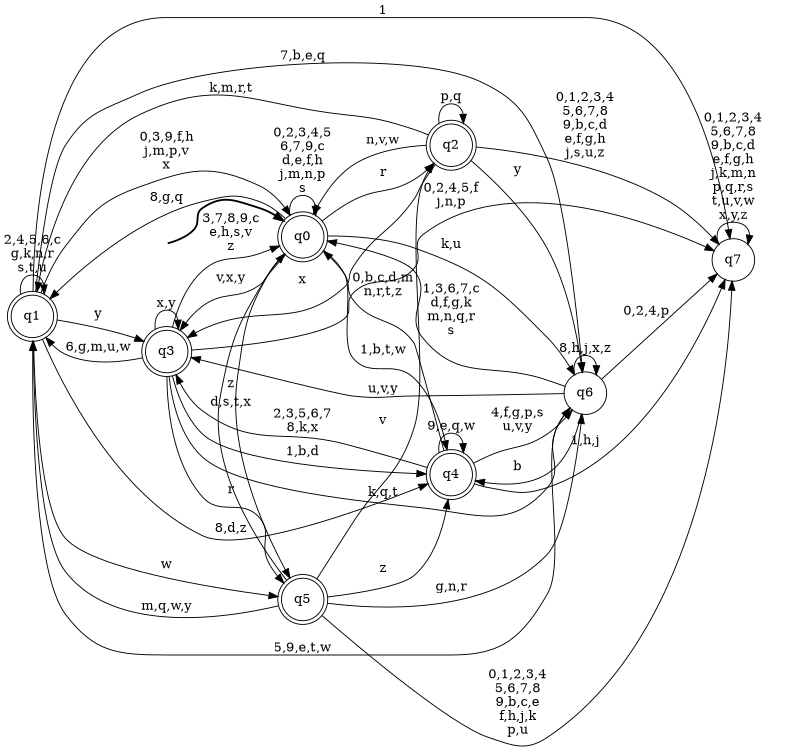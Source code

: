 digraph BlueStar {
__start0 [style = invis, shape = none, label = "", width = 0, height = 0];

rankdir=LR;
size="8,5";

s0 [style="rounded,filled", color="black", fillcolor="white" shape="doublecircle", label="q0"];
s1 [style="rounded,filled", color="black", fillcolor="white" shape="doublecircle", label="q1"];
s2 [style="rounded,filled", color="black", fillcolor="white" shape="doublecircle", label="q2"];
s3 [style="rounded,filled", color="black", fillcolor="white" shape="doublecircle", label="q3"];
s4 [style="rounded,filled", color="black", fillcolor="white" shape="doublecircle", label="q4"];
s5 [style="rounded,filled", color="black", fillcolor="white" shape="doublecircle", label="q5"];
s6 [style="filled", color="black", fillcolor="white" shape="circle", label="q6"];
s7 [style="filled", color="black", fillcolor="white" shape="circle", label="q7"];
subgraph cluster_main { 
	graph [pad=".75", ranksep="0.15", nodesep="0.15"];
	 style=invis; 
	__start0 -> s0 [penwidth=2];
}
s0 -> s0 [label="0,2,3,4,5\n6,7,9,c\nd,e,f,h\nj,m,n,p\ns"];
s0 -> s1 [label="8,g,q"];
s0 -> s2 [label="r"];
s0 -> s3 [label="v,x,y"];
s0 -> s4 [label="1,b,t,w"];
s0 -> s5 [label="z"];
s0 -> s6 [label="k,u"];
s1 -> s0 [label="0,3,9,f,h\nj,m,p,v\nx"];
s1 -> s1 [label="2,4,5,6,c\ng,k,n,r\ns,t,u"];
s1 -> s3 [label="y"];
s1 -> s4 [label="8,d,z"];
s1 -> s5 [label="w"];
s1 -> s6 [label="7,b,e,q"];
s1 -> s7 [label="1"];
s2 -> s0 [label="n,v,w"];
s2 -> s1 [label="k,m,r,t"];
s2 -> s2 [label="p,q"];
s2 -> s3 [label="x"];
s2 -> s6 [label="y"];
s2 -> s7 [label="0,1,2,3,4\n5,6,7,8\n9,b,c,d\ne,f,g,h\nj,s,u,z"];
s3 -> s0 [label="3,7,8,9,c\ne,h,s,v\nz"];
s3 -> s1 [label="6,g,m,u,w"];
s3 -> s3 [label="x,y"];
s3 -> s4 [label="1,b,d"];
s3 -> s5 [label="r"];
s3 -> s6 [label="k,q,t"];
s3 -> s7 [label="0,2,4,5,f\nj,n,p"];
s4 -> s0 [label="0,b,c,d,m\nn,r,t,z"];
s4 -> s3 [label="2,3,5,6,7\n8,k,x"];
s4 -> s4 [label="9,e,q,w"];
s4 -> s6 [label="4,f,g,p,s\nu,v,y"];
s4 -> s7 [label="1,h,j"];
s5 -> s0 [label="d,s,t,x"];
s5 -> s1 [label="m,q,w,y"];
s5 -> s2 [label="v"];
s5 -> s4 [label="z"];
s5 -> s6 [label="g,n,r"];
s5 -> s7 [label="0,1,2,3,4\n5,6,7,8\n9,b,c,e\nf,h,j,k\np,u"];
s6 -> s0 [label="1,3,6,7,c\nd,f,g,k\nm,n,q,r\ns"];
s6 -> s1 [label="5,9,e,t,w"];
s6 -> s3 [label="u,v,y"];
s6 -> s4 [label="b"];
s6 -> s6 [label="8,h,j,x,z"];
s6 -> s7 [label="0,2,4,p"];
s7 -> s7 [label="0,1,2,3,4\n5,6,7,8\n9,b,c,d\ne,f,g,h\nj,k,m,n\np,q,r,s\nt,u,v,w\nx,y,z"];

}